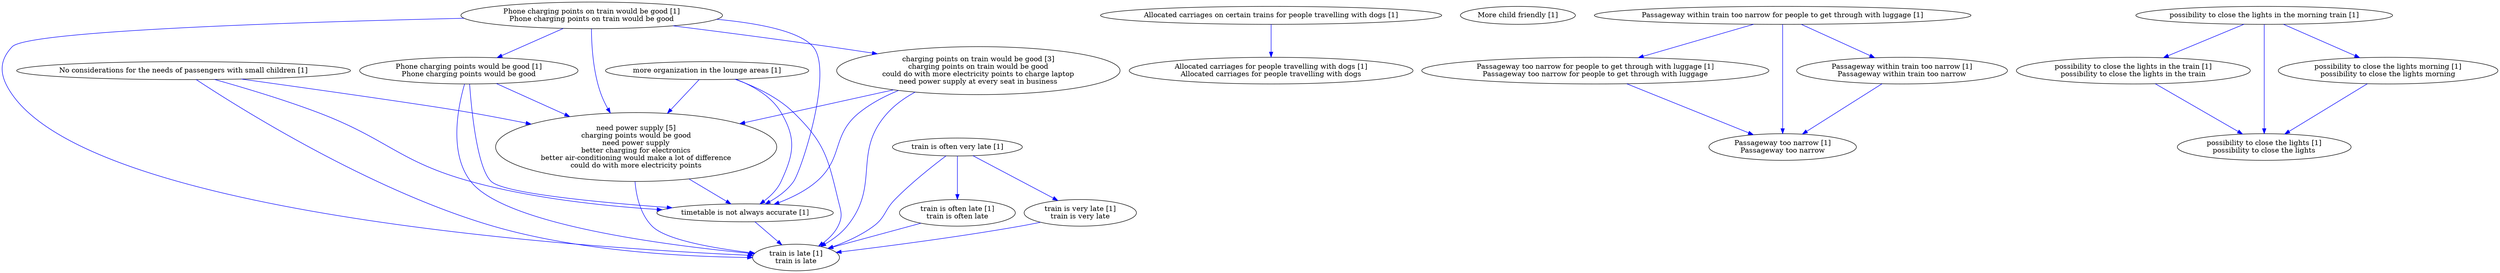 digraph collapsedGraph {
"need power supply [5]\ncharging points would be good\nneed power supply\nbetter charging for electronics\nbetter air-conditioning would make a lot of difference\ncould do with more electricity points""charging points on train would be good [3]\ncharging points on train would be good\ncould do with more electricity points to charge laptop\nneed power supply at every seat in business""Allocated carriages on certain trains for people travelling with dogs [1]""Allocated carriages for people travelling with dogs [1]\nAllocated carriages for people travelling with dogs""More child friendly [1]""No considerations for the needs of passengers with small children [1]""Passageway within train too narrow for people to get through with luggage [1]""Passageway too narrow for people to get through with luggage [1]\nPassageway too narrow for people to get through with luggage""Passageway too narrow [1]\nPassageway too narrow""Passageway within train too narrow [1]\nPassageway within train too narrow""Phone charging points on train would be good [1]\nPhone charging points on train would be good""Phone charging points would be good [1]\nPhone charging points would be good""more organization in the lounge areas [1]""possibility to close the lights in the morning train [1]""possibility to close the lights in the train [1]\npossibility to close the lights in the train""possibility to close the lights [1]\npossibility to close the lights""possibility to close the lights morning [1]\npossibility to close the lights morning""timetable is not always accurate [1]""train is often very late [1]""train is often late [1]\ntrain is often late""train is late [1]\ntrain is late""train is very late [1]\ntrain is very late""No considerations for the needs of passengers with small children [1]" -> "train is late [1]\ntrain is late" [color=blue]
"No considerations for the needs of passengers with small children [1]" -> "need power supply [5]\ncharging points would be good\nneed power supply\nbetter charging for electronics\nbetter air-conditioning would make a lot of difference\ncould do with more electricity points" [color=blue]
"charging points on train would be good [3]\ncharging points on train would be good\ncould do with more electricity points to charge laptop\nneed power supply at every seat in business" -> "train is late [1]\ntrain is late" [color=blue]
"Phone charging points on train would be good [1]\nPhone charging points on train would be good" -> "timetable is not always accurate [1]" [color=blue]
"charging points on train would be good [3]\ncharging points on train would be good\ncould do with more electricity points to charge laptop\nneed power supply at every seat in business" -> "need power supply [5]\ncharging points would be good\nneed power supply\nbetter charging for electronics\nbetter air-conditioning would make a lot of difference\ncould do with more electricity points" [color=blue]
"more organization in the lounge areas [1]" -> "timetable is not always accurate [1]" [color=blue]
"need power supply [5]\ncharging points would be good\nneed power supply\nbetter charging for electronics\nbetter air-conditioning would make a lot of difference\ncould do with more electricity points" -> "timetable is not always accurate [1]" [color=blue]
"more organization in the lounge areas [1]" -> "train is late [1]\ntrain is late" [color=blue]
"more organization in the lounge areas [1]" -> "need power supply [5]\ncharging points would be good\nneed power supply\nbetter charging for electronics\nbetter air-conditioning would make a lot of difference\ncould do with more electricity points" [color=blue]
"need power supply [5]\ncharging points would be good\nneed power supply\nbetter charging for electronics\nbetter air-conditioning would make a lot of difference\ncould do with more electricity points" -> "train is late [1]\ntrain is late" [color=blue]
"timetable is not always accurate [1]" -> "train is late [1]\ntrain is late" [color=blue]
"Phone charging points on train would be good [1]\nPhone charging points on train would be good" -> "charging points on train would be good [3]\ncharging points on train would be good\ncould do with more electricity points to charge laptop\nneed power supply at every seat in business" [color=blue]
"Phone charging points on train would be good [1]\nPhone charging points on train would be good" -> "need power supply [5]\ncharging points would be good\nneed power supply\nbetter charging for electronics\nbetter air-conditioning would make a lot of difference\ncould do with more electricity points" [color=blue]
"Phone charging points on train would be good [1]\nPhone charging points on train would be good" -> "train is late [1]\ntrain is late" [color=blue]
"Phone charging points would be good [1]\nPhone charging points would be good" -> "need power supply [5]\ncharging points would be good\nneed power supply\nbetter charging for electronics\nbetter air-conditioning would make a lot of difference\ncould do with more electricity points" [color=blue]
"Phone charging points would be good [1]\nPhone charging points would be good" -> "train is late [1]\ntrain is late" [color=blue]
"charging points on train would be good [3]\ncharging points on train would be good\ncould do with more electricity points to charge laptop\nneed power supply at every seat in business" -> "timetable is not always accurate [1]" [color=blue]
"Phone charging points would be good [1]\nPhone charging points would be good" -> "timetable is not always accurate [1]" [color=blue]
"No considerations for the needs of passengers with small children [1]" -> "timetable is not always accurate [1]" [color=blue]
"Allocated carriages on certain trains for people travelling with dogs [1]" -> "Allocated carriages for people travelling with dogs [1]\nAllocated carriages for people travelling with dogs" [color=blue]
"Passageway within train too narrow for people to get through with luggage [1]" -> "Passageway too narrow for people to get through with luggage [1]\nPassageway too narrow for people to get through with luggage" [color=blue]
"Passageway too narrow for people to get through with luggage [1]\nPassageway too narrow for people to get through with luggage" -> "Passageway too narrow [1]\nPassageway too narrow" [color=blue]
"Passageway within train too narrow for people to get through with luggage [1]" -> "Passageway within train too narrow [1]\nPassageway within train too narrow" [color=blue]
"Passageway within train too narrow [1]\nPassageway within train too narrow" -> "Passageway too narrow [1]\nPassageway too narrow" [color=blue]
"Passageway within train too narrow for people to get through with luggage [1]" -> "Passageway too narrow [1]\nPassageway too narrow" [color=blue]
"Phone charging points on train would be good [1]\nPhone charging points on train would be good" -> "Phone charging points would be good [1]\nPhone charging points would be good" [color=blue]
"possibility to close the lights in the morning train [1]" -> "possibility to close the lights in the train [1]\npossibility to close the lights in the train" [color=blue]
"possibility to close the lights in the train [1]\npossibility to close the lights in the train" -> "possibility to close the lights [1]\npossibility to close the lights" [color=blue]
"possibility to close the lights in the morning train [1]" -> "possibility to close the lights morning [1]\npossibility to close the lights morning" [color=blue]
"possibility to close the lights morning [1]\npossibility to close the lights morning" -> "possibility to close the lights [1]\npossibility to close the lights" [color=blue]
"possibility to close the lights in the morning train [1]" -> "possibility to close the lights [1]\npossibility to close the lights" [color=blue]
"train is often very late [1]" -> "train is often late [1]\ntrain is often late" [color=blue]
"train is often late [1]\ntrain is often late" -> "train is late [1]\ntrain is late" [color=blue]
"train is often very late [1]" -> "train is very late [1]\ntrain is very late" [color=blue]
"train is very late [1]\ntrain is very late" -> "train is late [1]\ntrain is late" [color=blue]
"train is often very late [1]" -> "train is late [1]\ntrain is late" [color=blue]
}